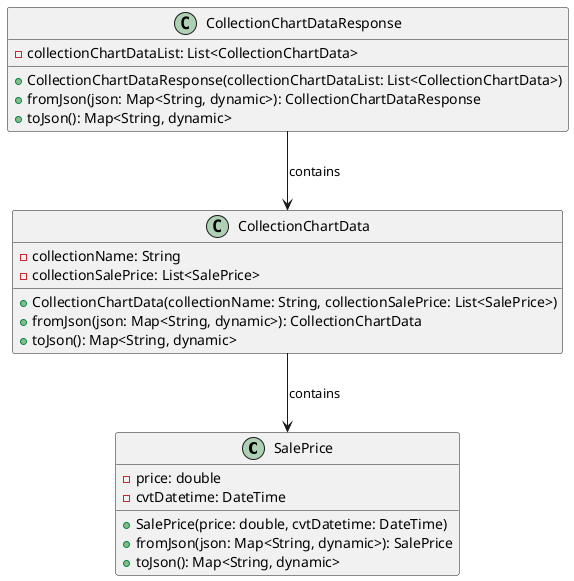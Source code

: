 @startuml
class SalePrice {
  - price: double
  - cvtDatetime: DateTime
  + SalePrice(price: double, cvtDatetime: DateTime)
  + fromJson(json: Map<String, dynamic>): SalePrice
  + toJson(): Map<String, dynamic>
}

class CollectionChartData {
  - collectionName: String
  - collectionSalePrice: List<SalePrice>
  + CollectionChartData(collectionName: String, collectionSalePrice: List<SalePrice>)
  + fromJson(json: Map<String, dynamic>): CollectionChartData
  + toJson(): Map<String, dynamic>
}

class CollectionChartDataResponse {
  - collectionChartDataList: List<CollectionChartData>
  + CollectionChartDataResponse(collectionChartDataList: List<CollectionChartData>)
  + fromJson(json: Map<String, dynamic>): CollectionChartDataResponse
  + toJson(): Map<String, dynamic>
}

CollectionChartDataResponse --> CollectionChartData : contains
CollectionChartData --> SalePrice : contains
@enduml
